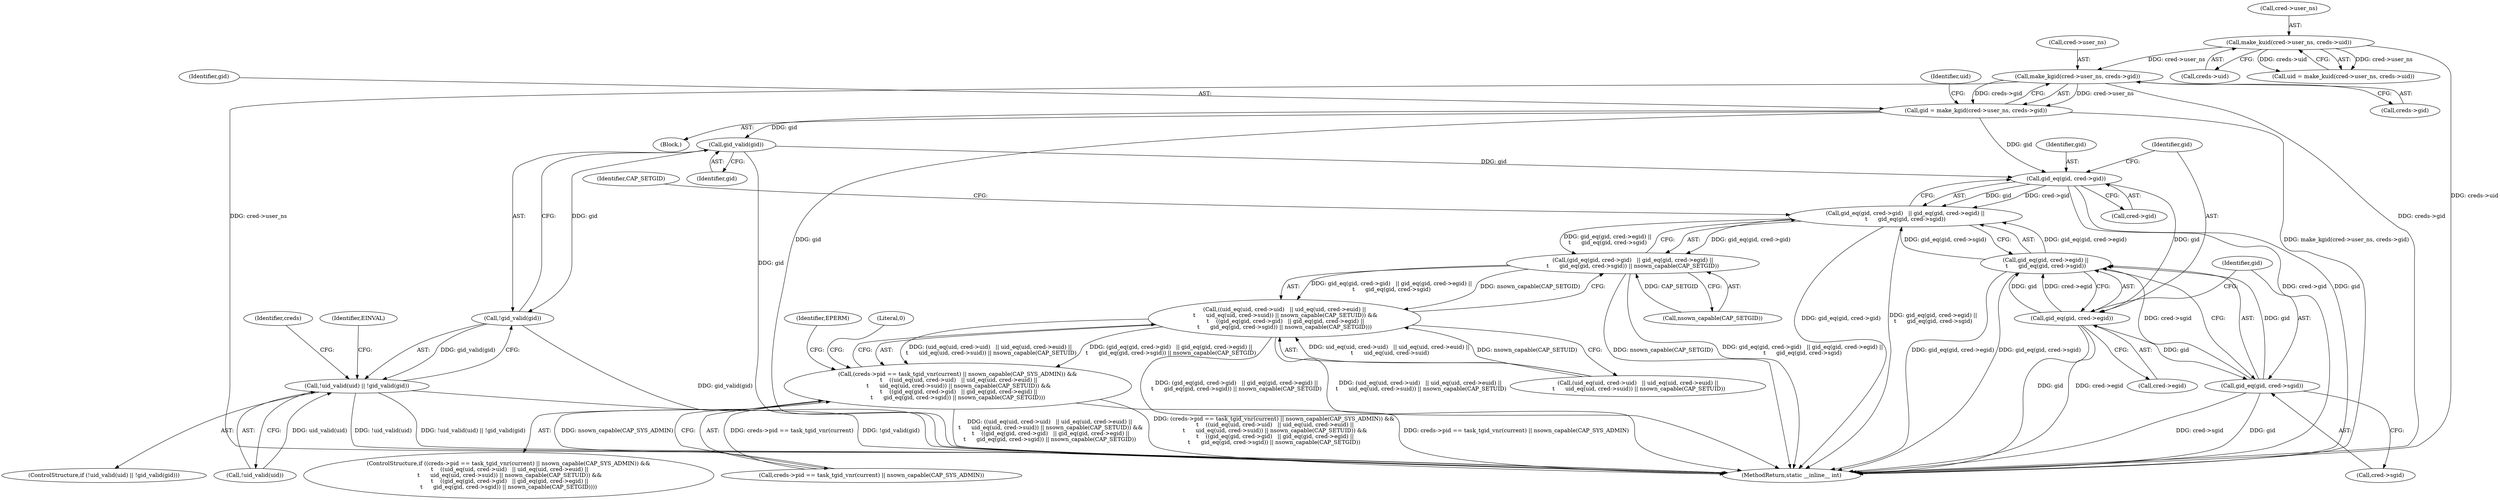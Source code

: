 digraph "1_linux_92f28d973cce45ef5823209aab3138eb45d8b349@pointer" {
"1000120" [label="(Call,make_kgid(cred->user_ns, creds->gid))"];
"1000110" [label="(Call,make_kuid(cred->user_ns, creds->uid))"];
"1000118" [label="(Call,gid = make_kgid(cred->user_ns, creds->gid))"];
"1000133" [label="(Call,gid_valid(gid))"];
"1000132" [label="(Call,!gid_valid(gid))"];
"1000128" [label="(Call,!uid_valid(uid) || !gid_valid(gid))"];
"1000172" [label="(Call,gid_eq(gid, cred->gid))"];
"1000171" [label="(Call,gid_eq(gid, cred->gid)   || gid_eq(gid, cred->egid) ||\n\t      gid_eq(gid, cred->sgid))"];
"1000170" [label="(Call,(gid_eq(gid, cred->gid)   || gid_eq(gid, cred->egid) ||\n\t      gid_eq(gid, cred->sgid)) || nsown_capable(CAP_SETGID))"];
"1000149" [label="(Call,((uid_eq(uid, cred->uid)   || uid_eq(uid, cred->euid) ||\n \t      uid_eq(uid, cred->suid)) || nsown_capable(CAP_SETUID)) &&\n \t    ((gid_eq(gid, cred->gid)   || gid_eq(gid, cred->egid) ||\n\t      gid_eq(gid, cred->sgid)) || nsown_capable(CAP_SETGID)))"];
"1000139" [label="(Call,(creds->pid == task_tgid_vnr(current) || nsown_capable(CAP_SYS_ADMIN)) &&\n \t    ((uid_eq(uid, cred->uid)   || uid_eq(uid, cred->euid) ||\n \t      uid_eq(uid, cred->suid)) || nsown_capable(CAP_SETUID)) &&\n \t    ((gid_eq(gid, cred->gid)   || gid_eq(gid, cred->egid) ||\n\t      gid_eq(gid, cred->sgid)) || nsown_capable(CAP_SETGID)))"];
"1000178" [label="(Call,gid_eq(gid, cred->egid))"];
"1000177" [label="(Call,gid_eq(gid, cred->egid) ||\n\t      gid_eq(gid, cred->sgid))"];
"1000183" [label="(Call,gid_eq(gid, cred->sgid))"];
"1000131" [label="(Identifier,uid)"];
"1000192" [label="(Literal,0)"];
"1000172" [label="(Call,gid_eq(gid, cred->gid))"];
"1000140" [label="(Call,creds->pid == task_tgid_vnr(current) || nsown_capable(CAP_SYS_ADMIN))"];
"1000185" [label="(Call,cred->sgid)"];
"1000119" [label="(Identifier,gid)"];
"1000183" [label="(Call,gid_eq(gid, cred->sgid))"];
"1000189" [label="(Identifier,CAP_SETGID)"];
"1000170" [label="(Call,(gid_eq(gid, cred->gid)   || gid_eq(gid, cred->egid) ||\n\t      gid_eq(gid, cred->sgid)) || nsown_capable(CAP_SETGID))"];
"1000137" [label="(Identifier,EINVAL)"];
"1000150" [label="(Call,(uid_eq(uid, cred->uid)   || uid_eq(uid, cred->euid) ||\n \t      uid_eq(uid, cred->suid)) || nsown_capable(CAP_SETUID))"];
"1000124" [label="(Call,creds->gid)"];
"1000143" [label="(Identifier,creds)"];
"1000177" [label="(Call,gid_eq(gid, cred->egid) ||\n\t      gid_eq(gid, cred->sgid))"];
"1000114" [label="(Call,creds->uid)"];
"1000134" [label="(Identifier,gid)"];
"1000180" [label="(Call,cred->egid)"];
"1000127" [label="(ControlStructure,if (!uid_valid(uid) || !gid_valid(gid)))"];
"1000184" [label="(Identifier,gid)"];
"1000138" [label="(ControlStructure,if ((creds->pid == task_tgid_vnr(current) || nsown_capable(CAP_SYS_ADMIN)) &&\n \t    ((uid_eq(uid, cred->uid)   || uid_eq(uid, cred->euid) ||\n \t      uid_eq(uid, cred->suid)) || nsown_capable(CAP_SETUID)) &&\n \t    ((gid_eq(gid, cred->gid)   || gid_eq(gid, cred->egid) ||\n\t      gid_eq(gid, cred->sgid)) || nsown_capable(CAP_SETGID))))"];
"1000111" [label="(Call,cred->user_ns)"];
"1000132" [label="(Call,!gid_valid(gid))"];
"1000108" [label="(Call,uid = make_kuid(cred->user_ns, creds->uid))"];
"1000195" [label="(Identifier,EPERM)"];
"1000196" [label="(MethodReturn,static __inline__ int)"];
"1000174" [label="(Call,cred->gid)"];
"1000178" [label="(Call,gid_eq(gid, cred->egid))"];
"1000128" [label="(Call,!uid_valid(uid) || !gid_valid(gid))"];
"1000188" [label="(Call,nsown_capable(CAP_SETGID))"];
"1000139" [label="(Call,(creds->pid == task_tgid_vnr(current) || nsown_capable(CAP_SYS_ADMIN)) &&\n \t    ((uid_eq(uid, cred->uid)   || uid_eq(uid, cred->euid) ||\n \t      uid_eq(uid, cred->suid)) || nsown_capable(CAP_SETUID)) &&\n \t    ((gid_eq(gid, cred->gid)   || gid_eq(gid, cred->egid) ||\n\t      gid_eq(gid, cred->sgid)) || nsown_capable(CAP_SETGID)))"];
"1000171" [label="(Call,gid_eq(gid, cred->gid)   || gid_eq(gid, cred->egid) ||\n\t      gid_eq(gid, cred->sgid))"];
"1000120" [label="(Call,make_kgid(cred->user_ns, creds->gid))"];
"1000173" [label="(Identifier,gid)"];
"1000149" [label="(Call,((uid_eq(uid, cred->uid)   || uid_eq(uid, cred->euid) ||\n \t      uid_eq(uid, cred->suid)) || nsown_capable(CAP_SETUID)) &&\n \t    ((gid_eq(gid, cred->gid)   || gid_eq(gid, cred->egid) ||\n\t      gid_eq(gid, cred->sgid)) || nsown_capable(CAP_SETGID)))"];
"1000179" [label="(Identifier,gid)"];
"1000110" [label="(Call,make_kuid(cred->user_ns, creds->uid))"];
"1000129" [label="(Call,!uid_valid(uid))"];
"1000133" [label="(Call,gid_valid(gid))"];
"1000118" [label="(Call,gid = make_kgid(cred->user_ns, creds->gid))"];
"1000121" [label="(Call,cred->user_ns)"];
"1000102" [label="(Block,)"];
"1000120" -> "1000118"  [label="AST: "];
"1000120" -> "1000124"  [label="CFG: "];
"1000121" -> "1000120"  [label="AST: "];
"1000124" -> "1000120"  [label="AST: "];
"1000118" -> "1000120"  [label="CFG: "];
"1000120" -> "1000196"  [label="DDG: cred->user_ns"];
"1000120" -> "1000196"  [label="DDG: creds->gid"];
"1000120" -> "1000118"  [label="DDG: cred->user_ns"];
"1000120" -> "1000118"  [label="DDG: creds->gid"];
"1000110" -> "1000120"  [label="DDG: cred->user_ns"];
"1000110" -> "1000108"  [label="AST: "];
"1000110" -> "1000114"  [label="CFG: "];
"1000111" -> "1000110"  [label="AST: "];
"1000114" -> "1000110"  [label="AST: "];
"1000108" -> "1000110"  [label="CFG: "];
"1000110" -> "1000196"  [label="DDG: creds->uid"];
"1000110" -> "1000108"  [label="DDG: cred->user_ns"];
"1000110" -> "1000108"  [label="DDG: creds->uid"];
"1000118" -> "1000102"  [label="AST: "];
"1000119" -> "1000118"  [label="AST: "];
"1000131" -> "1000118"  [label="CFG: "];
"1000118" -> "1000196"  [label="DDG: gid"];
"1000118" -> "1000196"  [label="DDG: make_kgid(cred->user_ns, creds->gid)"];
"1000118" -> "1000133"  [label="DDG: gid"];
"1000118" -> "1000172"  [label="DDG: gid"];
"1000133" -> "1000132"  [label="AST: "];
"1000133" -> "1000134"  [label="CFG: "];
"1000134" -> "1000133"  [label="AST: "];
"1000132" -> "1000133"  [label="CFG: "];
"1000133" -> "1000196"  [label="DDG: gid"];
"1000133" -> "1000132"  [label="DDG: gid"];
"1000133" -> "1000172"  [label="DDG: gid"];
"1000132" -> "1000128"  [label="AST: "];
"1000128" -> "1000132"  [label="CFG: "];
"1000132" -> "1000196"  [label="DDG: gid_valid(gid)"];
"1000132" -> "1000128"  [label="DDG: gid_valid(gid)"];
"1000128" -> "1000127"  [label="AST: "];
"1000128" -> "1000129"  [label="CFG: "];
"1000129" -> "1000128"  [label="AST: "];
"1000137" -> "1000128"  [label="CFG: "];
"1000143" -> "1000128"  [label="CFG: "];
"1000128" -> "1000196"  [label="DDG: !uid_valid(uid) || !gid_valid(gid)"];
"1000128" -> "1000196"  [label="DDG: !gid_valid(gid)"];
"1000128" -> "1000196"  [label="DDG: !uid_valid(uid)"];
"1000129" -> "1000128"  [label="DDG: uid_valid(uid)"];
"1000172" -> "1000171"  [label="AST: "];
"1000172" -> "1000174"  [label="CFG: "];
"1000173" -> "1000172"  [label="AST: "];
"1000174" -> "1000172"  [label="AST: "];
"1000179" -> "1000172"  [label="CFG: "];
"1000171" -> "1000172"  [label="CFG: "];
"1000172" -> "1000196"  [label="DDG: gid"];
"1000172" -> "1000196"  [label="DDG: cred->gid"];
"1000172" -> "1000171"  [label="DDG: gid"];
"1000172" -> "1000171"  [label="DDG: cred->gid"];
"1000172" -> "1000178"  [label="DDG: gid"];
"1000171" -> "1000170"  [label="AST: "];
"1000171" -> "1000177"  [label="CFG: "];
"1000177" -> "1000171"  [label="AST: "];
"1000189" -> "1000171"  [label="CFG: "];
"1000170" -> "1000171"  [label="CFG: "];
"1000171" -> "1000196"  [label="DDG: gid_eq(gid, cred->gid)"];
"1000171" -> "1000196"  [label="DDG: gid_eq(gid, cred->egid) ||\n\t      gid_eq(gid, cred->sgid)"];
"1000171" -> "1000170"  [label="DDG: gid_eq(gid, cred->gid)"];
"1000171" -> "1000170"  [label="DDG: gid_eq(gid, cred->egid) ||\n\t      gid_eq(gid, cred->sgid)"];
"1000177" -> "1000171"  [label="DDG: gid_eq(gid, cred->egid)"];
"1000177" -> "1000171"  [label="DDG: gid_eq(gid, cred->sgid)"];
"1000170" -> "1000149"  [label="AST: "];
"1000170" -> "1000188"  [label="CFG: "];
"1000188" -> "1000170"  [label="AST: "];
"1000149" -> "1000170"  [label="CFG: "];
"1000170" -> "1000196"  [label="DDG: nsown_capable(CAP_SETGID)"];
"1000170" -> "1000196"  [label="DDG: gid_eq(gid, cred->gid)   || gid_eq(gid, cred->egid) ||\n\t      gid_eq(gid, cred->sgid)"];
"1000170" -> "1000149"  [label="DDG: gid_eq(gid, cred->gid)   || gid_eq(gid, cred->egid) ||\n\t      gid_eq(gid, cred->sgid)"];
"1000170" -> "1000149"  [label="DDG: nsown_capable(CAP_SETGID)"];
"1000188" -> "1000170"  [label="DDG: CAP_SETGID"];
"1000149" -> "1000139"  [label="AST: "];
"1000149" -> "1000150"  [label="CFG: "];
"1000150" -> "1000149"  [label="AST: "];
"1000139" -> "1000149"  [label="CFG: "];
"1000149" -> "1000196"  [label="DDG: (gid_eq(gid, cred->gid)   || gid_eq(gid, cred->egid) ||\n\t      gid_eq(gid, cred->sgid)) || nsown_capable(CAP_SETGID)"];
"1000149" -> "1000196"  [label="DDG: (uid_eq(uid, cred->uid)   || uid_eq(uid, cred->euid) ||\n \t      uid_eq(uid, cred->suid)) || nsown_capable(CAP_SETUID)"];
"1000149" -> "1000139"  [label="DDG: (uid_eq(uid, cred->uid)   || uid_eq(uid, cred->euid) ||\n \t      uid_eq(uid, cred->suid)) || nsown_capable(CAP_SETUID)"];
"1000149" -> "1000139"  [label="DDG: (gid_eq(gid, cred->gid)   || gid_eq(gid, cred->egid) ||\n\t      gid_eq(gid, cred->sgid)) || nsown_capable(CAP_SETGID)"];
"1000150" -> "1000149"  [label="DDG: uid_eq(uid, cred->uid)   || uid_eq(uid, cred->euid) ||\n \t      uid_eq(uid, cred->suid)"];
"1000150" -> "1000149"  [label="DDG: nsown_capable(CAP_SETUID)"];
"1000139" -> "1000138"  [label="AST: "];
"1000139" -> "1000140"  [label="CFG: "];
"1000140" -> "1000139"  [label="AST: "];
"1000192" -> "1000139"  [label="CFG: "];
"1000195" -> "1000139"  [label="CFG: "];
"1000139" -> "1000196"  [label="DDG: (creds->pid == task_tgid_vnr(current) || nsown_capable(CAP_SYS_ADMIN)) &&\n \t    ((uid_eq(uid, cred->uid)   || uid_eq(uid, cred->euid) ||\n \t      uid_eq(uid, cred->suid)) || nsown_capable(CAP_SETUID)) &&\n \t    ((gid_eq(gid, cred->gid)   || gid_eq(gid, cred->egid) ||\n\t      gid_eq(gid, cred->sgid)) || nsown_capable(CAP_SETGID))"];
"1000139" -> "1000196"  [label="DDG: creds->pid == task_tgid_vnr(current) || nsown_capable(CAP_SYS_ADMIN)"];
"1000139" -> "1000196"  [label="DDG: ((uid_eq(uid, cred->uid)   || uid_eq(uid, cred->euid) ||\n \t      uid_eq(uid, cred->suid)) || nsown_capable(CAP_SETUID)) &&\n \t    ((gid_eq(gid, cred->gid)   || gid_eq(gid, cred->egid) ||\n\t      gid_eq(gid, cred->sgid)) || nsown_capable(CAP_SETGID))"];
"1000140" -> "1000139"  [label="DDG: creds->pid == task_tgid_vnr(current)"];
"1000140" -> "1000139"  [label="DDG: nsown_capable(CAP_SYS_ADMIN)"];
"1000178" -> "1000177"  [label="AST: "];
"1000178" -> "1000180"  [label="CFG: "];
"1000179" -> "1000178"  [label="AST: "];
"1000180" -> "1000178"  [label="AST: "];
"1000184" -> "1000178"  [label="CFG: "];
"1000177" -> "1000178"  [label="CFG: "];
"1000178" -> "1000196"  [label="DDG: gid"];
"1000178" -> "1000196"  [label="DDG: cred->egid"];
"1000178" -> "1000177"  [label="DDG: gid"];
"1000178" -> "1000177"  [label="DDG: cred->egid"];
"1000178" -> "1000183"  [label="DDG: gid"];
"1000177" -> "1000183"  [label="CFG: "];
"1000183" -> "1000177"  [label="AST: "];
"1000177" -> "1000196"  [label="DDG: gid_eq(gid, cred->egid)"];
"1000177" -> "1000196"  [label="DDG: gid_eq(gid, cred->sgid)"];
"1000183" -> "1000177"  [label="DDG: gid"];
"1000183" -> "1000177"  [label="DDG: cred->sgid"];
"1000183" -> "1000185"  [label="CFG: "];
"1000184" -> "1000183"  [label="AST: "];
"1000185" -> "1000183"  [label="AST: "];
"1000183" -> "1000196"  [label="DDG: cred->sgid"];
"1000183" -> "1000196"  [label="DDG: gid"];
}
